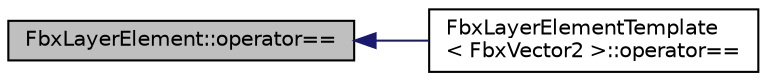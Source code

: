 digraph "FbxLayerElement::operator=="
{
  edge [fontname="Helvetica",fontsize="10",labelfontname="Helvetica",labelfontsize="10"];
  node [fontname="Helvetica",fontsize="10",shape=record];
  rankdir="LR";
  Node42 [label="FbxLayerElement::operator==",height=0.2,width=0.4,color="black", fillcolor="grey75", style="filled", fontcolor="black"];
  Node42 -> Node43 [dir="back",color="midnightblue",fontsize="10",style="solid"];
  Node43 [label="FbxLayerElementTemplate\l\< FbxVector2 \>::operator==",height=0.2,width=0.4,color="black", fillcolor="white", style="filled",URL="$class_fbx_layer_element_template.html#a2519d2a629f652904ff64840e0c45780"];
}
